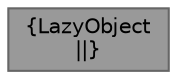 digraph "LazyObject"
{
 // INTERACTIVE_SVG=YES
 // LATEX_PDF_SIZE
  bgcolor="transparent";
  edge [fontname=Helvetica,fontsize=10,labelfontname=Helvetica,labelfontsize=10];
  node [fontname=Helvetica,fontsize=10,shape=box,height=0.2,width=0.4];
  Node1 [label="{LazyObject\n||}",height=0.2,width=0.4,color="gray40", fillcolor="grey60", style="filled", fontcolor="black",tooltip=" "];
}
